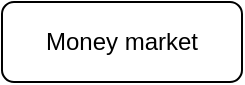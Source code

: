 <mxfile version="14.9.0" type="github"><diagram id="a7ajwo2syn-CBHWLVelC" name="Page-1"><mxGraphModel dx="714" dy="339" grid="1" gridSize="10" guides="1" tooltips="1" connect="1" arrows="1" fold="1" page="1" pageScale="1" pageWidth="850" pageHeight="1100" math="0" shadow="0"><root><mxCell id="0"/><mxCell id="1" parent="0"/><mxCell id="kwy3u0nTgT62as4mCj3b-1" value="Money market" style="rounded=1;whiteSpace=wrap;html=1;" vertex="1" parent="1"><mxGeometry x="360" width="120" height="40" as="geometry"/></mxCell></root></mxGraphModel></diagram></mxfile>